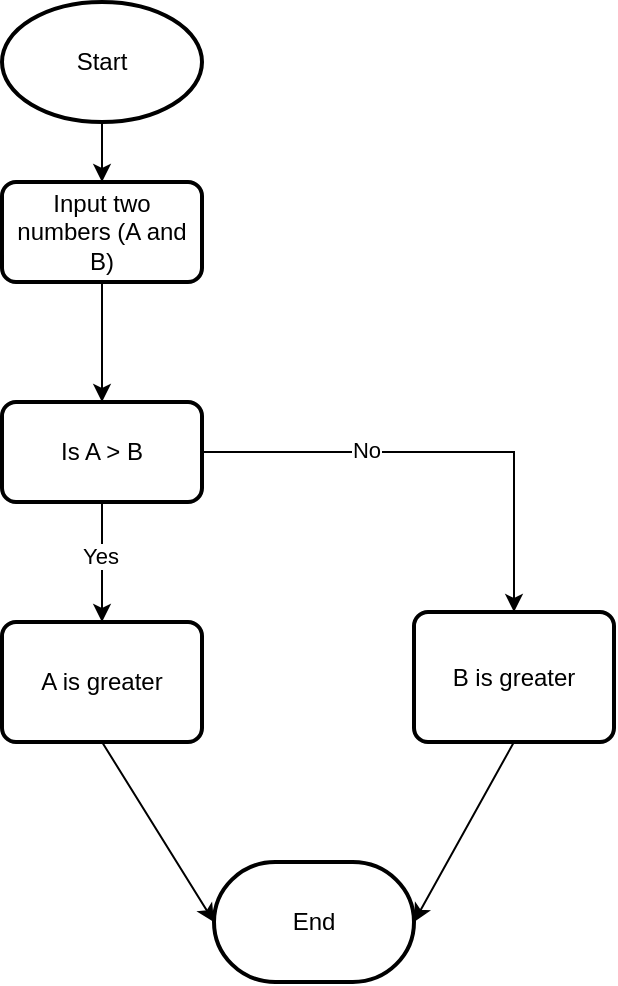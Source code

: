 <mxfile version="26.0.16">
  <diagram name="Page-1" id="edf60f1a-56cd-e834-aa8a-f176f3a09ee4">
    <mxGraphModel dx="719" dy="1735" grid="1" gridSize="10" guides="1" tooltips="1" connect="1" arrows="1" fold="1" page="1" pageScale="1" pageWidth="827" pageHeight="1169" background="none" math="0" shadow="0">
      <root>
        <mxCell id="0" />
        <mxCell id="1" parent="0" />
        <mxCell id="aWTkSI9AEXw_L1UmbCnA-3" value="" style="endArrow=classic;html=1;rounded=0;entryX=0.5;entryY=0;entryDx=0;entryDy=0;" edge="1" parent="1" target="aWTkSI9AEXw_L1UmbCnA-15">
          <mxGeometry width="50" height="50" relative="1" as="geometry">
            <mxPoint x="414" y="120" as="sourcePoint" />
            <mxPoint x="414" y="160" as="targetPoint" />
            <Array as="points" />
          </mxGeometry>
        </mxCell>
        <mxCell id="aWTkSI9AEXw_L1UmbCnA-59" value="Yes" style="edgeLabel;html=1;align=center;verticalAlign=middle;resizable=0;points=[];" vertex="1" connectable="0" parent="aWTkSI9AEXw_L1UmbCnA-3">
          <mxGeometry x="-0.114" y="-1" relative="1" as="geometry">
            <mxPoint as="offset" />
          </mxGeometry>
        </mxCell>
        <mxCell id="aWTkSI9AEXw_L1UmbCnA-7" value="Start" style="strokeWidth=2;html=1;shape=mxgraph.flowchart.start_1;whiteSpace=wrap;" vertex="1" parent="1">
          <mxGeometry x="364" y="-130" width="100" height="60" as="geometry" />
        </mxCell>
        <mxCell id="aWTkSI9AEXw_L1UmbCnA-58" value="" style="edgeStyle=orthogonalEdgeStyle;rounded=0;orthogonalLoop=1;jettySize=auto;html=1;" edge="1" parent="1" target="aWTkSI9AEXw_L1UmbCnA-15">
          <mxGeometry relative="1" as="geometry">
            <mxPoint x="414" y="210" as="sourcePoint" />
          </mxGeometry>
        </mxCell>
        <mxCell id="aWTkSI9AEXw_L1UmbCnA-12" style="edgeStyle=orthogonalEdgeStyle;rounded=0;orthogonalLoop=1;jettySize=auto;html=1;exitX=0.5;exitY=1;exitDx=0;exitDy=0;" edge="1" parent="1">
          <mxGeometry relative="1" as="geometry">
            <mxPoint x="414" y="210" as="sourcePoint" />
            <mxPoint x="414" y="210" as="targetPoint" />
          </mxGeometry>
        </mxCell>
        <mxCell id="aWTkSI9AEXw_L1UmbCnA-15" value="A is greater" style="rounded=1;whiteSpace=wrap;html=1;absoluteArcSize=1;arcSize=14;strokeWidth=2;" vertex="1" parent="1">
          <mxGeometry x="364" y="180" width="100" height="60" as="geometry" />
        </mxCell>
        <mxCell id="aWTkSI9AEXw_L1UmbCnA-32" value="End" style="strokeWidth=2;html=1;shape=mxgraph.flowchart.terminator;whiteSpace=wrap;" vertex="1" parent="1">
          <mxGeometry x="470" y="300" width="100" height="60" as="geometry" />
        </mxCell>
        <mxCell id="aWTkSI9AEXw_L1UmbCnA-34" value="&lt;div&gt;Input two numbers (A and B)&lt;/div&gt;" style="rounded=1;whiteSpace=wrap;html=1;absoluteArcSize=1;arcSize=14;strokeWidth=2;" vertex="1" parent="1">
          <mxGeometry x="364" y="-40" width="100" height="50" as="geometry" />
        </mxCell>
        <mxCell id="aWTkSI9AEXw_L1UmbCnA-39" value="" style="endArrow=classic;html=1;rounded=0;exitX=0.5;exitY=1;exitDx=0;exitDy=0;exitPerimeter=0;entryX=0.5;entryY=0;entryDx=0;entryDy=0;" edge="1" parent="1" source="aWTkSI9AEXw_L1UmbCnA-7">
          <mxGeometry width="50" height="50" relative="1" as="geometry">
            <mxPoint x="424" y="20" as="sourcePoint" />
            <mxPoint x="414" y="-40" as="targetPoint" />
            <Array as="points" />
          </mxGeometry>
        </mxCell>
        <mxCell id="aWTkSI9AEXw_L1UmbCnA-61" style="edgeStyle=orthogonalEdgeStyle;rounded=0;orthogonalLoop=1;jettySize=auto;html=1;exitX=0.5;exitY=0;exitDx=0;exitDy=0;entryX=0.5;entryY=0;entryDx=0;entryDy=0;" edge="1" parent="1" source="aWTkSI9AEXw_L1UmbCnA-24" target="aWTkSI9AEXw_L1UmbCnA-24">
          <mxGeometry relative="1" as="geometry" />
        </mxCell>
        <mxCell id="aWTkSI9AEXw_L1UmbCnA-56" value="&lt;div&gt;Is A &amp;gt; B&lt;/div&gt;" style="rounded=1;whiteSpace=wrap;html=1;absoluteArcSize=1;arcSize=14;strokeWidth=2;" vertex="1" parent="1">
          <mxGeometry x="364" y="70" width="100" height="50" as="geometry" />
        </mxCell>
        <mxCell id="aWTkSI9AEXw_L1UmbCnA-57" value="" style="endArrow=classic;html=1;rounded=0;exitX=0.5;exitY=1;exitDx=0;exitDy=0;entryX=0.5;entryY=0;entryDx=0;entryDy=0;" edge="1" parent="1" source="aWTkSI9AEXw_L1UmbCnA-34" target="aWTkSI9AEXw_L1UmbCnA-56">
          <mxGeometry width="50" height="50" relative="1" as="geometry">
            <mxPoint x="380" y="270" as="sourcePoint" />
            <mxPoint x="430" y="220" as="targetPoint" />
          </mxGeometry>
        </mxCell>
        <mxCell id="aWTkSI9AEXw_L1UmbCnA-64" value="" style="edgeStyle=orthogonalEdgeStyle;rounded=0;orthogonalLoop=1;jettySize=auto;html=1;entryX=0.5;entryY=0;entryDx=0;entryDy=0;exitX=1;exitY=0.5;exitDx=0;exitDy=0;entryPerimeter=0;" edge="1" parent="1" source="aWTkSI9AEXw_L1UmbCnA-56" target="aWTkSI9AEXw_L1UmbCnA-24">
          <mxGeometry x="-0.267" relative="1" as="geometry">
            <mxPoint x="464" y="95" as="sourcePoint" />
            <mxPoint x="430" y="350" as="targetPoint" />
            <Array as="points" />
            <mxPoint as="offset" />
          </mxGeometry>
        </mxCell>
        <mxCell id="aWTkSI9AEXw_L1UmbCnA-65" value="No" style="edgeLabel;html=1;align=center;verticalAlign=middle;resizable=0;points=[];" vertex="1" connectable="0" parent="aWTkSI9AEXw_L1UmbCnA-64">
          <mxGeometry x="-0.311" y="1" relative="1" as="geometry">
            <mxPoint as="offset" />
          </mxGeometry>
        </mxCell>
        <mxCell id="aWTkSI9AEXw_L1UmbCnA-24" value="B is greater" style="rounded=1;whiteSpace=wrap;html=1;absoluteArcSize=1;arcSize=14;strokeWidth=2;" vertex="1" parent="1">
          <mxGeometry x="570" y="175" width="100" height="65" as="geometry" />
        </mxCell>
        <mxCell id="aWTkSI9AEXw_L1UmbCnA-68" value="" style="endArrow=classic;html=1;rounded=0;exitX=0;exitY=0.5;exitDx=0;exitDy=0;exitPerimeter=0;entryX=0;entryY=0.5;entryDx=0;entryDy=0;entryPerimeter=0;" edge="1" parent="1" source="aWTkSI9AEXw_L1UmbCnA-32" target="aWTkSI9AEXw_L1UmbCnA-32">
          <mxGeometry width="50" height="50" relative="1" as="geometry">
            <mxPoint x="380" y="260" as="sourcePoint" />
            <mxPoint x="430" y="210" as="targetPoint" />
            <Array as="points">
              <mxPoint x="414" y="240" />
            </Array>
          </mxGeometry>
        </mxCell>
        <mxCell id="aWTkSI9AEXw_L1UmbCnA-69" value="" style="endArrow=classic;html=1;rounded=0;exitX=1;exitY=0.5;exitDx=0;exitDy=0;exitPerimeter=0;" edge="1" parent="1" source="aWTkSI9AEXw_L1UmbCnA-32">
          <mxGeometry width="50" height="50" relative="1" as="geometry">
            <mxPoint x="380" y="260" as="sourcePoint" />
            <mxPoint x="570" y="330" as="targetPoint" />
            <Array as="points">
              <mxPoint x="620" y="240" />
            </Array>
          </mxGeometry>
        </mxCell>
      </root>
    </mxGraphModel>
  </diagram>
</mxfile>
